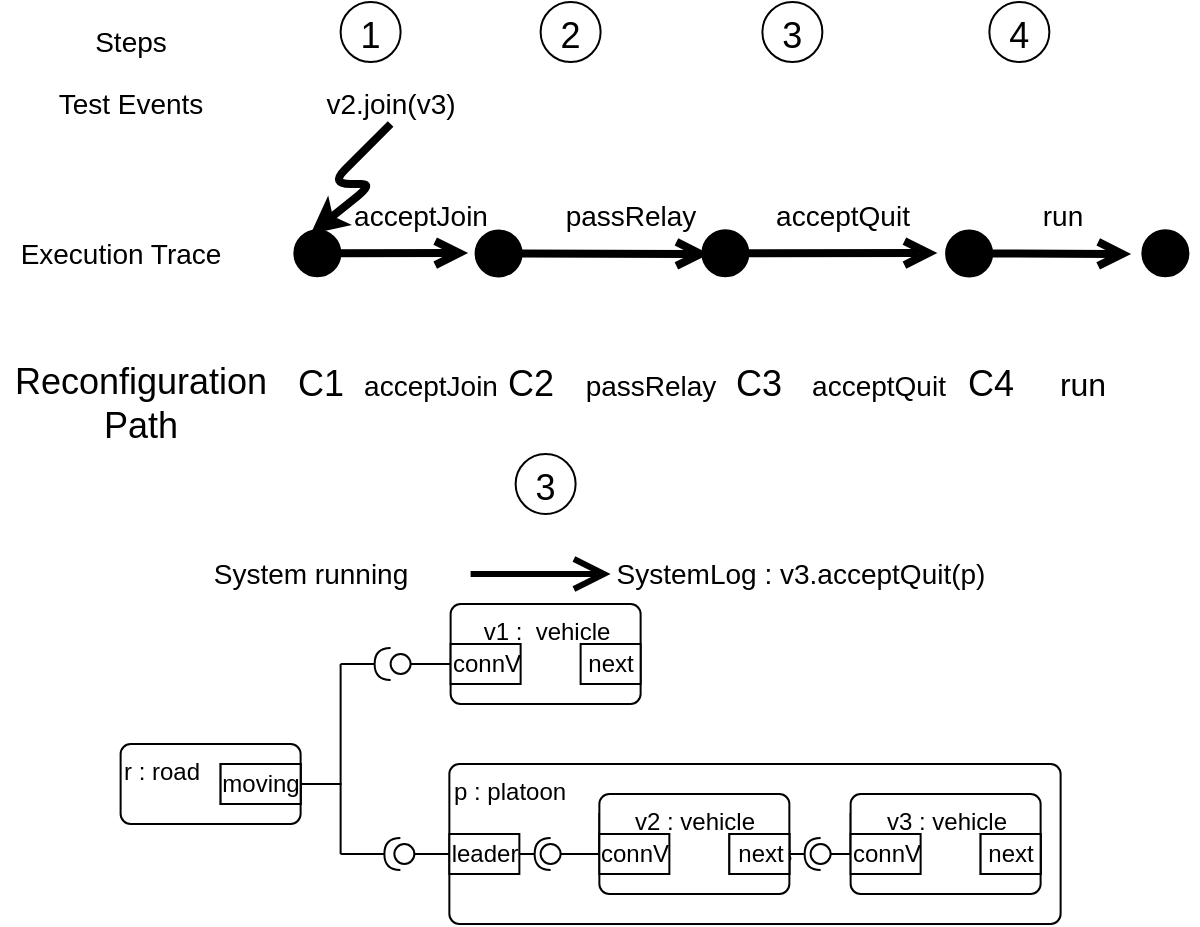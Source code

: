 <mxfile version="15.5.5" type="github">
  <diagram id="ADWof2wx8BgHxrEmCnHG" name="Page-1">
    <mxGraphModel dx="1422" dy="1989" grid="1" gridSize="10" guides="1" tooltips="1" connect="1" arrows="1" fold="1" page="1" pageScale="1" pageWidth="827" pageHeight="1169" math="0" shadow="0">
      <root>
        <mxCell id="0" />
        <mxCell id="1" parent="0" />
        <mxCell id="Q9d0RFTFAIisrgZCZcX0-4" value="3" style="ellipse;fillColor=#ffffff;strokeColor=#000000;fontSize=18;" parent="1" vertex="1">
          <mxGeometry x="400.81" y="86" width="30" height="30" as="geometry" />
        </mxCell>
        <mxCell id="Q9d0RFTFAIisrgZCZcX0-66" value="p : platoon" style="html=1;align=left;verticalAlign=top;rounded=1;absoluteArcSize=1;arcSize=10;dashed=0;" parent="1" vertex="1">
          <mxGeometry x="367.68" y="241" width="305.63" height="80" as="geometry" />
        </mxCell>
        <mxCell id="Q9d0RFTFAIisrgZCZcX0-67" value="connV" style="html=1;" parent="1" vertex="1">
          <mxGeometry x="442.68" y="266" width="50" height="20" as="geometry" />
        </mxCell>
        <mxCell id="Q9d0RFTFAIisrgZCZcX0-68" value="v2 : vehicle" style="html=1;align=center;verticalAlign=top;rounded=1;absoluteArcSize=1;arcSize=10;dashed=0;" parent="1" vertex="1">
          <mxGeometry x="442.68" y="256" width="95" height="50" as="geometry" />
        </mxCell>
        <mxCell id="Q9d0RFTFAIisrgZCZcX0-69" value="connV" style="html=1;" parent="1" vertex="1">
          <mxGeometry x="442.68" y="276" width="35" height="20" as="geometry" />
        </mxCell>
        <mxCell id="Q9d0RFTFAIisrgZCZcX0-70" value="docks" style="html=1;" parent="1" vertex="1">
          <mxGeometry x="507.68" y="276" width="30" height="20" as="geometry" />
        </mxCell>
        <mxCell id="Q9d0RFTFAIisrgZCZcX0-71" value="connV" style="html=1;" parent="1" vertex="1">
          <mxGeometry x="568.31" y="266" width="50" height="20" as="geometry" />
        </mxCell>
        <mxCell id="Q9d0RFTFAIisrgZCZcX0-72" value="v3 : vehicle" style="html=1;align=center;verticalAlign=top;rounded=1;absoluteArcSize=1;arcSize=10;dashed=0;" parent="1" vertex="1">
          <mxGeometry x="568.31" y="256" width="95" height="50" as="geometry" />
        </mxCell>
        <mxCell id="Q9d0RFTFAIisrgZCZcX0-73" value="connV" style="html=1;" parent="1" vertex="1">
          <mxGeometry x="568.31" y="276" width="35" height="20" as="geometry" />
        </mxCell>
        <mxCell id="Q9d0RFTFAIisrgZCZcX0-74" value="" style="rounded=0;orthogonalLoop=1;jettySize=auto;html=1;endArrow=none;endFill=0;exitX=0;exitY=0.5;exitDx=0;exitDy=0;" parent="1" source="Q9d0RFTFAIisrgZCZcX0-73" target="Q9d0RFTFAIisrgZCZcX0-76" edge="1">
          <mxGeometry relative="1" as="geometry">
            <mxPoint x="537.68" y="286" as="sourcePoint" />
          </mxGeometry>
        </mxCell>
        <mxCell id="Q9d0RFTFAIisrgZCZcX0-75" value="" style="rounded=0;orthogonalLoop=1;jettySize=auto;html=1;endArrow=halfCircle;endFill=0;endSize=6;strokeWidth=1;exitX=1;exitY=0.5;exitDx=0;exitDy=0;" parent="1" source="Q9d0RFTFAIisrgZCZcX0-83" edge="1">
          <mxGeometry relative="1" as="geometry">
            <mxPoint x="543.31" y="326" as="sourcePoint" />
            <mxPoint x="553.31" y="286" as="targetPoint" />
            <Array as="points">
              <mxPoint x="553.31" y="286" />
            </Array>
          </mxGeometry>
        </mxCell>
        <mxCell id="Q9d0RFTFAIisrgZCZcX0-76" value="" style="ellipse;whiteSpace=wrap;html=1;fontFamily=Helvetica;fontSize=12;fontColor=#000000;align=center;strokeColor=#000000;fillColor=#ffffff;points=[];aspect=fixed;resizable=0;" parent="1" vertex="1">
          <mxGeometry x="548.31" y="281" width="10" height="10" as="geometry" />
        </mxCell>
        <mxCell id="Q9d0RFTFAIisrgZCZcX0-77" value="docks" style="html=1;" parent="1" vertex="1">
          <mxGeometry x="633.31" y="276" width="30" height="20" as="geometry" />
        </mxCell>
        <mxCell id="Q9d0RFTFAIisrgZCZcX0-78" value="leader" style="html=1;" parent="1" vertex="1">
          <mxGeometry x="367.68" y="276" width="35" height="20" as="geometry" />
        </mxCell>
        <mxCell id="Q9d0RFTFAIisrgZCZcX0-79" value="" style="rounded=0;orthogonalLoop=1;jettySize=auto;html=1;endArrow=none;endFill=0;exitX=0;exitY=0.5;exitDx=0;exitDy=0;" parent="1" source="Q9d0RFTFAIisrgZCZcX0-69" edge="1">
          <mxGeometry relative="1" as="geometry">
            <mxPoint x="463.31" y="356" as="sourcePoint" />
            <mxPoint x="422.68" y="286" as="targetPoint" />
            <Array as="points" />
          </mxGeometry>
        </mxCell>
        <mxCell id="Q9d0RFTFAIisrgZCZcX0-80" value="" style="rounded=0;orthogonalLoop=1;jettySize=auto;html=1;endArrow=halfCircle;endFill=0;endSize=6;strokeWidth=1;" parent="1" edge="1">
          <mxGeometry relative="1" as="geometry">
            <mxPoint x="425.68" y="286" as="sourcePoint" />
            <mxPoint x="425.68" y="286" as="targetPoint" />
          </mxGeometry>
        </mxCell>
        <mxCell id="Q9d0RFTFAIisrgZCZcX0-81" value="" style="ellipse;whiteSpace=wrap;html=1;fontFamily=Helvetica;fontSize=12;fontColor=#000000;align=center;strokeColor=#000000;fillColor=#ffffff;points=[];aspect=fixed;resizable=0;" parent="1" vertex="1">
          <mxGeometry x="413.31" y="281" width="10" height="10" as="geometry" />
        </mxCell>
        <mxCell id="Q9d0RFTFAIisrgZCZcX0-82" value="" style="rounded=0;orthogonalLoop=1;jettySize=auto;html=1;endArrow=halfCircle;endFill=0;endSize=6;strokeWidth=1;exitX=1;exitY=0.5;exitDx=0;exitDy=0;" parent="1" source="Q9d0RFTFAIisrgZCZcX0-78" edge="1">
          <mxGeometry relative="1" as="geometry">
            <mxPoint x="442.68" y="286" as="sourcePoint" />
            <mxPoint x="418.31" y="286" as="targetPoint" />
            <Array as="points" />
          </mxGeometry>
        </mxCell>
        <mxCell id="Q9d0RFTFAIisrgZCZcX0-83" value="next" style="html=1;" parent="1" vertex="1">
          <mxGeometry x="507.68" y="276" width="30" height="20" as="geometry" />
        </mxCell>
        <mxCell id="Q9d0RFTFAIisrgZCZcX0-84" value="next" style="html=1;" parent="1" vertex="1">
          <mxGeometry x="633.31" y="276" width="30" height="20" as="geometry" />
        </mxCell>
        <mxCell id="Q9d0RFTFAIisrgZCZcX0-85" value="&lt;div align=&quot;left&quot;&gt;r : road&lt;/div&gt;" style="html=1;align=left;verticalAlign=top;rounded=1;absoluteArcSize=1;arcSize=10;dashed=0;" parent="1" vertex="1">
          <mxGeometry x="203.31" y="231" width="90" height="40" as="geometry" />
        </mxCell>
        <mxCell id="Q9d0RFTFAIisrgZCZcX0-86" value="" style="rounded=0;orthogonalLoop=1;jettySize=auto;html=1;endArrow=none;endFill=0;exitX=1;exitY=0.5;exitDx=0;exitDy=0;" parent="1" source="Q9d0RFTFAIisrgZCZcX0-85" edge="1">
          <mxGeometry relative="1" as="geometry">
            <mxPoint x="428.31" y="366" as="sourcePoint" />
            <mxPoint x="313.31" y="191" as="targetPoint" />
            <Array as="points">
              <mxPoint x="313.31" y="251" />
              <mxPoint x="313.31" y="191" />
            </Array>
          </mxGeometry>
        </mxCell>
        <mxCell id="Q9d0RFTFAIisrgZCZcX0-87" value="v1 :&amp;nbsp; vehicle" style="html=1;align=center;verticalAlign=top;rounded=1;absoluteArcSize=1;arcSize=10;dashed=0;" parent="1" vertex="1">
          <mxGeometry x="368.31" y="161" width="95" height="50" as="geometry" />
        </mxCell>
        <mxCell id="Q9d0RFTFAIisrgZCZcX0-88" value="connV" style="html=1;" parent="1" vertex="1">
          <mxGeometry x="368.31" y="181" width="35" height="20" as="geometry" />
        </mxCell>
        <mxCell id="Q9d0RFTFAIisrgZCZcX0-89" value="next" style="html=1;" parent="1" vertex="1">
          <mxGeometry x="433.31" y="181" width="30" height="20" as="geometry" />
        </mxCell>
        <mxCell id="Q9d0RFTFAIisrgZCZcX0-90" value="" style="rounded=0;orthogonalLoop=1;jettySize=auto;html=1;endArrow=none;endFill=0;exitX=1;exitY=0.5;exitDx=0;exitDy=0;" parent="1" source="Q9d0RFTFAIisrgZCZcX0-85" edge="1">
          <mxGeometry relative="1" as="geometry">
            <mxPoint x="291.31" y="370" as="sourcePoint" />
            <mxPoint x="313.31" y="286" as="targetPoint" />
            <Array as="points">
              <mxPoint x="313.31" y="251" />
            </Array>
          </mxGeometry>
        </mxCell>
        <mxCell id="Q9d0RFTFAIisrgZCZcX0-91" value="" style="ellipse;whiteSpace=wrap;html=1;fontFamily=Helvetica;fontSize=12;fontColor=#000000;align=center;strokeColor=#000000;fillColor=#ffffff;points=[];aspect=fixed;resizable=0;" parent="1" vertex="1">
          <mxGeometry x="340.18" y="281" width="10" height="10" as="geometry" />
        </mxCell>
        <mxCell id="Q9d0RFTFAIisrgZCZcX0-92" value="" style="rounded=1;orthogonalLoop=1;jettySize=auto;html=1;endArrow=halfCircle;endFill=0;endSize=6;strokeWidth=1;targetPerimeterSpacing=-3;sourcePerimeterSpacing=0;" parent="1" target="Q9d0RFTFAIisrgZCZcX0-91" edge="1">
          <mxGeometry relative="1" as="geometry">
            <mxPoint x="313.31" y="286" as="sourcePoint" />
            <mxPoint x="345.18" y="286" as="targetPoint" />
            <Array as="points">
              <mxPoint x="323.31" y="286" />
              <mxPoint x="333.31" y="286" />
            </Array>
          </mxGeometry>
        </mxCell>
        <mxCell id="Q9d0RFTFAIisrgZCZcX0-93" value="connV" style="html=1;" parent="1" vertex="1">
          <mxGeometry x="253.31" y="241" width="40" height="20" as="geometry" />
        </mxCell>
        <mxCell id="Q9d0RFTFAIisrgZCZcX0-94" value="moving" style="html=1;" parent="1" vertex="1">
          <mxGeometry x="253.31" y="241" width="40" height="20" as="geometry" />
        </mxCell>
        <mxCell id="Q9d0RFTFAIisrgZCZcX0-95" value="" style="rounded=0;orthogonalLoop=1;jettySize=auto;html=1;endArrow=none;endFill=0;exitX=0;exitY=0.5;exitDx=0;exitDy=0;" parent="1" source="Q9d0RFTFAIisrgZCZcX0-78" edge="1">
          <mxGeometry relative="1" as="geometry">
            <mxPoint x="365.18" y="286" as="sourcePoint" />
            <mxPoint x="350.18" y="286" as="targetPoint" />
          </mxGeometry>
        </mxCell>
        <mxCell id="Q9d0RFTFAIisrgZCZcX0-96" value="" style="ellipse;whiteSpace=wrap;html=1;fontFamily=Helvetica;fontSize=12;fontColor=#000000;align=center;strokeColor=#000000;fillColor=#ffffff;points=[];aspect=fixed;resizable=0;" parent="1" vertex="1">
          <mxGeometry x="338.31" y="186" width="10" height="10" as="geometry" />
        </mxCell>
        <mxCell id="Q9d0RFTFAIisrgZCZcX0-97" value="" style="rounded=0;orthogonalLoop=1;jettySize=auto;html=1;endArrow=halfCircle;endFill=0;endSize=6;strokeWidth=1;" parent="1" target="Q9d0RFTFAIisrgZCZcX0-96" edge="1">
          <mxGeometry relative="1" as="geometry">
            <mxPoint x="313.31" y="191" as="sourcePoint" />
            <mxPoint x="343.31" y="181" as="targetPoint" />
            <Array as="points" />
          </mxGeometry>
        </mxCell>
        <mxCell id="Q9d0RFTFAIisrgZCZcX0-98" value="" style="rounded=0;orthogonalLoop=1;jettySize=auto;html=1;endArrow=none;endFill=0;exitX=0;exitY=0.5;exitDx=0;exitDy=0;" parent="1" edge="1">
          <mxGeometry relative="1" as="geometry">
            <mxPoint x="368.31" y="191" as="sourcePoint" />
            <mxPoint x="348.31" y="191" as="targetPoint" />
          </mxGeometry>
        </mxCell>
        <mxCell id="Q9d0RFTFAIisrgZCZcX0-99" value="&lt;font style=&quot;font-size: 14px&quot;&gt;System running&lt;br&gt;&lt;/font&gt;" style="text;html=1;align=center;verticalAlign=middle;resizable=0;points=[];autosize=1;" parent="1" vertex="1">
          <mxGeometry x="243.31" y="136" width="110" height="20" as="geometry" />
        </mxCell>
        <mxCell id="Q9d0RFTFAIisrgZCZcX0-100" value="" style="endArrow=open;endFill=1;endSize=12;html=1;strokeWidth=3;" parent="1" edge="1">
          <mxGeometry width="160" relative="1" as="geometry">
            <mxPoint x="378.31" y="146" as="sourcePoint" />
            <mxPoint x="448.31" y="146" as="targetPoint" />
          </mxGeometry>
        </mxCell>
        <mxCell id="Q9d0RFTFAIisrgZCZcX0-101" value="&lt;font style=&quot;font-size: 14px&quot;&gt;SystemLog : v3.acceptQuit(p)&lt;/font&gt;" style="text;html=1;align=center;verticalAlign=middle;resizable=0;points=[];autosize=1;" parent="1" vertex="1">
          <mxGeometry x="443.31" y="136" width="200" height="20" as="geometry" />
        </mxCell>
        <mxCell id="3SxJr83WI45oSkX7Jk6Y-1" value="&lt;font style=&quot;font-size: 14px&quot;&gt;Test Events &lt;/font&gt;" style="text;html=1;align=center;verticalAlign=middle;resizable=0;points=[];autosize=1;fontSize=18;" parent="1" vertex="1">
          <mxGeometry x="163.31" y="-105" width="90" height="30" as="geometry" />
        </mxCell>
        <mxCell id="3SxJr83WI45oSkX7Jk6Y-2" value="Reconfiguration&lt;br&gt;Path" style="text;html=1;align=center;verticalAlign=middle;resizable=0;points=[];autosize=1;fontSize=18;" parent="1" vertex="1">
          <mxGeometry x="143.31" y="36" width="140" height="50" as="geometry" />
        </mxCell>
        <mxCell id="3SxJr83WI45oSkX7Jk6Y-3" value="" style="endArrow=open;startArrow=circle;endFill=0;startFill=1;endSize=8;html=1;strokeWidth=4;fontSize=18;" parent="1" edge="1">
          <mxGeometry width="160" relative="1" as="geometry">
            <mxPoint x="287.69" y="-14.33" as="sourcePoint" />
            <mxPoint x="377.07" y="-14.5" as="targetPoint" />
          </mxGeometry>
        </mxCell>
        <mxCell id="3SxJr83WI45oSkX7Jk6Y-4" value="C1" style="text;html=1;align=center;verticalAlign=middle;resizable=0;points=[];autosize=1;fontSize=18;" parent="1" vertex="1">
          <mxGeometry x="283.31" y="36" width="40" height="30" as="geometry" />
        </mxCell>
        <mxCell id="3SxJr83WI45oSkX7Jk6Y-5" value="" style="endArrow=open;startArrow=circle;endFill=0;startFill=1;endSize=8;html=1;strokeWidth=4;fontSize=18;" parent="1" edge="1">
          <mxGeometry width="160" relative="1" as="geometry">
            <mxPoint x="491.69" y="-14.33" as="sourcePoint" />
            <mxPoint x="611.69" y="-14.5" as="targetPoint" />
          </mxGeometry>
        </mxCell>
        <mxCell id="3SxJr83WI45oSkX7Jk6Y-6" value="" style="endArrow=open;startArrow=circle;endFill=0;startFill=1;endSize=8;html=1;strokeWidth=4;fontSize=18;" parent="1" edge="1">
          <mxGeometry width="160" relative="1" as="geometry">
            <mxPoint x="613.56" y="-14.33" as="sourcePoint" />
            <mxPoint x="708.57" y="-14" as="targetPoint" />
          </mxGeometry>
        </mxCell>
        <mxCell id="3SxJr83WI45oSkX7Jk6Y-8" value="" style="endArrow=none;startArrow=circle;endFill=0;startFill=1;endSize=8;html=1;strokeWidth=4;fontSize=18;" parent="1" edge="1">
          <mxGeometry width="160" relative="1" as="geometry">
            <mxPoint x="711.69" y="-14.16" as="sourcePoint" />
            <mxPoint x="731.69" y="-14.5" as="targetPoint" />
          </mxGeometry>
        </mxCell>
        <mxCell id="3SxJr83WI45oSkX7Jk6Y-9" value="C4" style="text;html=1;align=center;verticalAlign=middle;resizable=0;points=[];autosize=1;fontSize=18;" parent="1" vertex="1">
          <mxGeometry x="618.31" y="36" width="40" height="30" as="geometry" />
        </mxCell>
        <mxCell id="3SxJr83WI45oSkX7Jk6Y-12" value="&lt;font style=&quot;font-size: 14px&quot;&gt;passRelay&lt;/font&gt;" style="text;html=1;align=center;verticalAlign=middle;resizable=0;points=[];autosize=1;fontSize=18;" parent="1" vertex="1">
          <mxGeometry x="418.31" y="-49" width="80" height="30" as="geometry" />
        </mxCell>
        <mxCell id="3SxJr83WI45oSkX7Jk6Y-16" value="&lt;font style=&quot;font-size: 14px&quot;&gt;v2.join(v3)&lt;/font&gt;" style="text;html=1;align=center;verticalAlign=middle;resizable=0;points=[];autosize=1;fontSize=18;" parent="1" vertex="1">
          <mxGeometry x="297.69" y="-105" width="80" height="30" as="geometry" />
        </mxCell>
        <mxCell id="3SxJr83WI45oSkX7Jk6Y-18" value="" style="endArrow=open;startArrow=circle;endFill=0;startFill=1;endSize=8;html=1;strokeWidth=4;fontSize=18;" parent="1" edge="1">
          <mxGeometry width="160" relative="1" as="geometry">
            <mxPoint x="378.31" y="-14.33" as="sourcePoint" />
            <mxPoint x="497.69" y="-14" as="targetPoint" />
          </mxGeometry>
        </mxCell>
        <mxCell id="3SxJr83WI45oSkX7Jk6Y-19" value="C2" style="text;html=1;align=center;verticalAlign=middle;resizable=0;points=[];autosize=1;fontSize=18;" parent="1" vertex="1">
          <mxGeometry x="388.31" y="36" width="40" height="30" as="geometry" />
        </mxCell>
        <mxCell id="3SxJr83WI45oSkX7Jk6Y-20" value="C3" style="text;html=1;align=center;verticalAlign=middle;resizable=0;points=[];autosize=1;fontSize=18;" parent="1" vertex="1">
          <mxGeometry x="501.69" y="36" width="40" height="30" as="geometry" />
        </mxCell>
        <mxCell id="3SxJr83WI45oSkX7Jk6Y-21" value="&lt;font style=&quot;font-size: 14px&quot;&gt;run&lt;/font&gt;" style="text;html=1;align=center;verticalAlign=middle;resizable=0;points=[];autosize=1;fontSize=18;" parent="1" vertex="1">
          <mxGeometry x="654.19" y="-49" width="40" height="30" as="geometry" />
        </mxCell>
        <mxCell id="3SxJr83WI45oSkX7Jk6Y-23" value="4" style="ellipse;fillColor=#ffffff;strokeColor=#000000;fontSize=18;" parent="1" vertex="1">
          <mxGeometry x="637.68" y="-140" width="30" height="30" as="geometry" />
        </mxCell>
        <mxCell id="3SxJr83WI45oSkX7Jk6Y-24" value="3" style="ellipse;fillColor=#ffffff;strokeColor=#000000;fontSize=18;" parent="1" vertex="1">
          <mxGeometry x="524.19" y="-140" width="30" height="30" as="geometry" />
        </mxCell>
        <mxCell id="3SxJr83WI45oSkX7Jk6Y-25" value="2" style="ellipse;fillColor=#ffffff;strokeColor=#000000;fontSize=18;" parent="1" vertex="1">
          <mxGeometry x="413.31" y="-140" width="30" height="30" as="geometry" />
        </mxCell>
        <mxCell id="3SxJr83WI45oSkX7Jk6Y-26" value="1" style="ellipse;fillColor=#ffffff;strokeColor=#000000;fontSize=18;" parent="1" vertex="1">
          <mxGeometry x="313.31" y="-140" width="30" height="30" as="geometry" />
        </mxCell>
        <mxCell id="3SxJr83WI45oSkX7Jk6Y-29" value="&lt;font style=&quot;font-size: 14px&quot;&gt;acceptJoin&lt;/font&gt;" style="text;html=1;align=center;verticalAlign=middle;resizable=0;points=[];autosize=1;fontSize=18;" parent="1" vertex="1">
          <mxGeometry x="313.31" y="-49" width="80" height="30" as="geometry" />
        </mxCell>
        <mxCell id="3SxJr83WI45oSkX7Jk6Y-30" value="&lt;font style=&quot;font-size: 14px&quot;&gt;acceptQuit&lt;/font&gt;" style="text;html=1;align=center;verticalAlign=middle;resizable=0;points=[];autosize=1;fontSize=18;" parent="1" vertex="1">
          <mxGeometry x="524.19" y="-49" width="80" height="30" as="geometry" />
        </mxCell>
        <mxCell id="3SxJr83WI45oSkX7Jk6Y-36" value="&lt;font style=&quot;font-size: 14px&quot;&gt;Steps&lt;/font&gt;" style="text;html=1;align=center;verticalAlign=middle;resizable=0;points=[];autosize=1;strokeColor=none;" parent="1" vertex="1">
          <mxGeometry x="183.31" y="-130" width="50" height="20" as="geometry" />
        </mxCell>
        <mxCell id="3SxJr83WI45oSkX7Jk6Y-37" value="&lt;font style=&quot;font-size: 14px&quot;&gt;Execution Trace&lt;/font&gt;" style="text;html=1;align=center;verticalAlign=middle;resizable=0;points=[];autosize=1;strokeColor=none;" parent="1" vertex="1">
          <mxGeometry x="143.31" y="-24" width="120" height="20" as="geometry" />
        </mxCell>
        <mxCell id="3SxJr83WI45oSkX7Jk6Y-39" value="&lt;font style=&quot;font-size: 16px&quot;&gt;run&lt;/font&gt;" style="text;html=1;align=center;verticalAlign=middle;resizable=0;points=[];autosize=1;fontSize=18;" parent="1" vertex="1">
          <mxGeometry x="664.19" y="36" width="40" height="30" as="geometry" />
        </mxCell>
        <mxCell id="3SxJr83WI45oSkX7Jk6Y-41" value="&lt;font style=&quot;font-size: 14px&quot;&gt;acceptJoin&lt;/font&gt;" style="text;html=1;align=center;verticalAlign=middle;resizable=0;points=[];autosize=1;fontSize=18;" parent="1" vertex="1">
          <mxGeometry x="318.31" y="36" width="80" height="30" as="geometry" />
        </mxCell>
        <mxCell id="3SxJr83WI45oSkX7Jk6Y-42" value="&lt;font style=&quot;font-size: 14px&quot;&gt;acceptQuit&lt;/font&gt;" style="text;html=1;align=center;verticalAlign=middle;resizable=0;points=[];autosize=1;fontSize=18;" parent="1" vertex="1">
          <mxGeometry x="541.69" y="36" width="80" height="30" as="geometry" />
        </mxCell>
        <mxCell id="3SxJr83WI45oSkX7Jk6Y-50" value="" style="endArrow=classic;html=1;strokeWidth=4;fontSize=18;" parent="1" edge="1">
          <mxGeometry width="50" height="50" relative="1" as="geometry">
            <mxPoint x="338.31" y="-79" as="sourcePoint" />
            <mxPoint x="298.31" y="-24" as="targetPoint" />
            <Array as="points">
              <mxPoint x="308.31" y="-49" />
              <mxPoint x="329.31" y="-49" />
            </Array>
          </mxGeometry>
        </mxCell>
        <mxCell id="3SxJr83WI45oSkX7Jk6Y-53" value="&lt;font style=&quot;font-size: 14px&quot;&gt;passRelay&lt;/font&gt;" style="text;html=1;align=center;verticalAlign=middle;resizable=0;points=[];autosize=1;fontSize=18;" parent="1" vertex="1">
          <mxGeometry x="428.31" y="36" width="80" height="30" as="geometry" />
        </mxCell>
      </root>
    </mxGraphModel>
  </diagram>
</mxfile>
